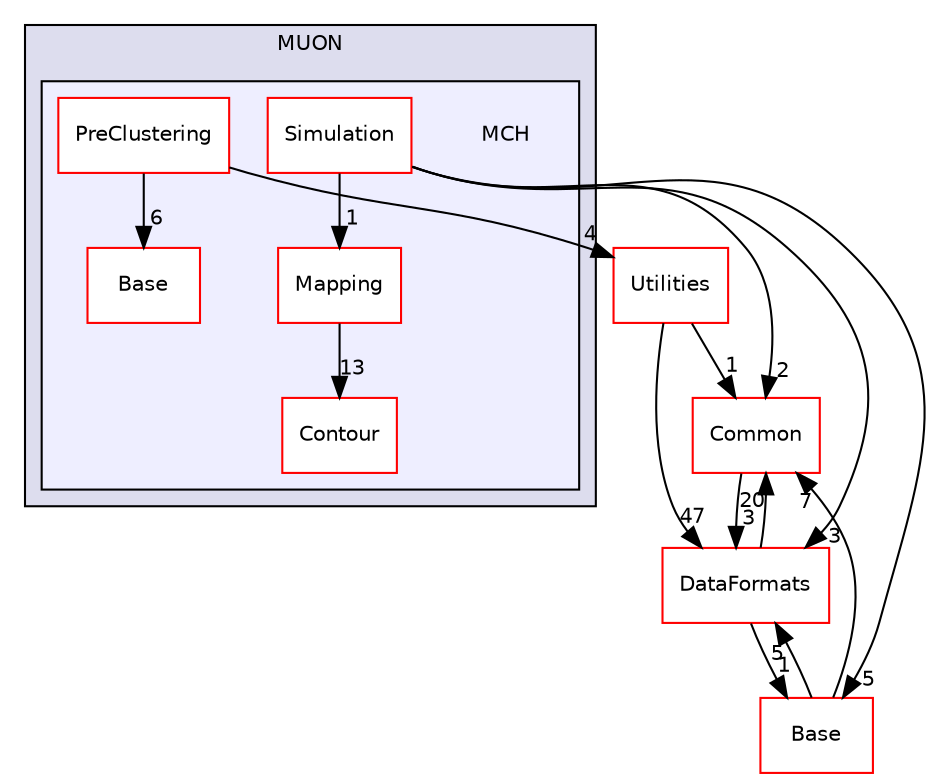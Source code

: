 digraph "/home/travis/build/AliceO2Group/AliceO2/Detectors/MUON/MCH" {
  bgcolor=transparent;
  compound=true
  node [ fontsize="10", fontname="Helvetica"];
  edge [ labelfontsize="10", labelfontname="Helvetica"];
  subgraph clusterdir_1cc233fd3b1202b9dad36810b41b97af {
    graph [ bgcolor="#ddddee", pencolor="black", label="MUON" fontname="Helvetica", fontsize="10", URL="dir_1cc233fd3b1202b9dad36810b41b97af.html"]
  subgraph clusterdir_061f7088060f41729027f6c2fce0273e {
    graph [ bgcolor="#eeeeff", pencolor="black", label="" URL="dir_061f7088060f41729027f6c2fce0273e.html"];
    dir_061f7088060f41729027f6c2fce0273e [shape=plaintext label="MCH"];
    dir_1155c84989a046e7de4bf0156dc4b34c [shape=box label="Base" color="red" fillcolor="white" style="filled" URL="dir_1155c84989a046e7de4bf0156dc4b34c.html"];
    dir_f53aaea7b1f4a3d2e21e52645ea2576d [shape=box label="Contour" color="red" fillcolor="white" style="filled" URL="dir_f53aaea7b1f4a3d2e21e52645ea2576d.html"];
    dir_b098e3604916eca5f90f2bb1c75b7880 [shape=box label="Mapping" color="red" fillcolor="white" style="filled" URL="dir_b098e3604916eca5f90f2bb1c75b7880.html"];
    dir_6229e1f1a243f5ed3f0013dfa4f13deb [shape=box label="PreClustering" color="red" fillcolor="white" style="filled" URL="dir_6229e1f1a243f5ed3f0013dfa4f13deb.html"];
    dir_e4cb5181a3c884468a78a261ced84e7b [shape=box label="Simulation" color="red" fillcolor="white" style="filled" URL="dir_e4cb5181a3c884468a78a261ced84e7b.html"];
  }
  }
  dir_4ab6b4cc6a7edbff49100e9123df213f [shape=box label="Common" color="red" URL="dir_4ab6b4cc6a7edbff49100e9123df213f.html"];
  dir_b05a5fa85f84bfc9013183c9d87f9a36 [shape=box label="Utilities" color="red" URL="dir_b05a5fa85f84bfc9013183c9d87f9a36.html"];
  dir_37c90836491b695b472bf98d1be8336b [shape=box label="Base" color="red" URL="dir_37c90836491b695b472bf98d1be8336b.html"];
  dir_2171f7ec022c5423887b07c69b2f5b48 [shape=box label="DataFormats" color="red" URL="dir_2171f7ec022c5423887b07c69b2f5b48.html"];
  dir_6229e1f1a243f5ed3f0013dfa4f13deb->dir_1155c84989a046e7de4bf0156dc4b34c [headlabel="6", labeldistance=1.5 headhref="dir_000330_000319.html"];
  dir_6229e1f1a243f5ed3f0013dfa4f13deb->dir_b05a5fa85f84bfc9013183c9d87f9a36 [headlabel="4", labeldistance=1.5 headhref="dir_000330_000401.html"];
  dir_4ab6b4cc6a7edbff49100e9123df213f->dir_2171f7ec022c5423887b07c69b2f5b48 [headlabel="3", labeldistance=1.5 headhref="dir_000016_000054.html"];
  dir_b05a5fa85f84bfc9013183c9d87f9a36->dir_4ab6b4cc6a7edbff49100e9123df213f [headlabel="1", labeldistance=1.5 headhref="dir_000401_000016.html"];
  dir_b05a5fa85f84bfc9013183c9d87f9a36->dir_2171f7ec022c5423887b07c69b2f5b48 [headlabel="47", labeldistance=1.5 headhref="dir_000401_000054.html"];
  dir_37c90836491b695b472bf98d1be8336b->dir_4ab6b4cc6a7edbff49100e9123df213f [headlabel="7", labeldistance=1.5 headhref="dir_000157_000016.html"];
  dir_37c90836491b695b472bf98d1be8336b->dir_2171f7ec022c5423887b07c69b2f5b48 [headlabel="5", labeldistance=1.5 headhref="dir_000157_000054.html"];
  dir_e4cb5181a3c884468a78a261ced84e7b->dir_4ab6b4cc6a7edbff49100e9123df213f [headlabel="2", labeldistance=1.5 headhref="dir_000177_000016.html"];
  dir_e4cb5181a3c884468a78a261ced84e7b->dir_37c90836491b695b472bf98d1be8336b [headlabel="5", labeldistance=1.5 headhref="dir_000177_000157.html"];
  dir_e4cb5181a3c884468a78a261ced84e7b->dir_2171f7ec022c5423887b07c69b2f5b48 [headlabel="3", labeldistance=1.5 headhref="dir_000177_000054.html"];
  dir_e4cb5181a3c884468a78a261ced84e7b->dir_b098e3604916eca5f90f2bb1c75b7880 [headlabel="1", labeldistance=1.5 headhref="dir_000177_000306.html"];
  dir_2171f7ec022c5423887b07c69b2f5b48->dir_4ab6b4cc6a7edbff49100e9123df213f [headlabel="20", labeldistance=1.5 headhref="dir_000054_000016.html"];
  dir_2171f7ec022c5423887b07c69b2f5b48->dir_37c90836491b695b472bf98d1be8336b [headlabel="1", labeldistance=1.5 headhref="dir_000054_000157.html"];
  dir_b098e3604916eca5f90f2bb1c75b7880->dir_f53aaea7b1f4a3d2e21e52645ea2576d [headlabel="13", labeldistance=1.5 headhref="dir_000306_000145.html"];
}
